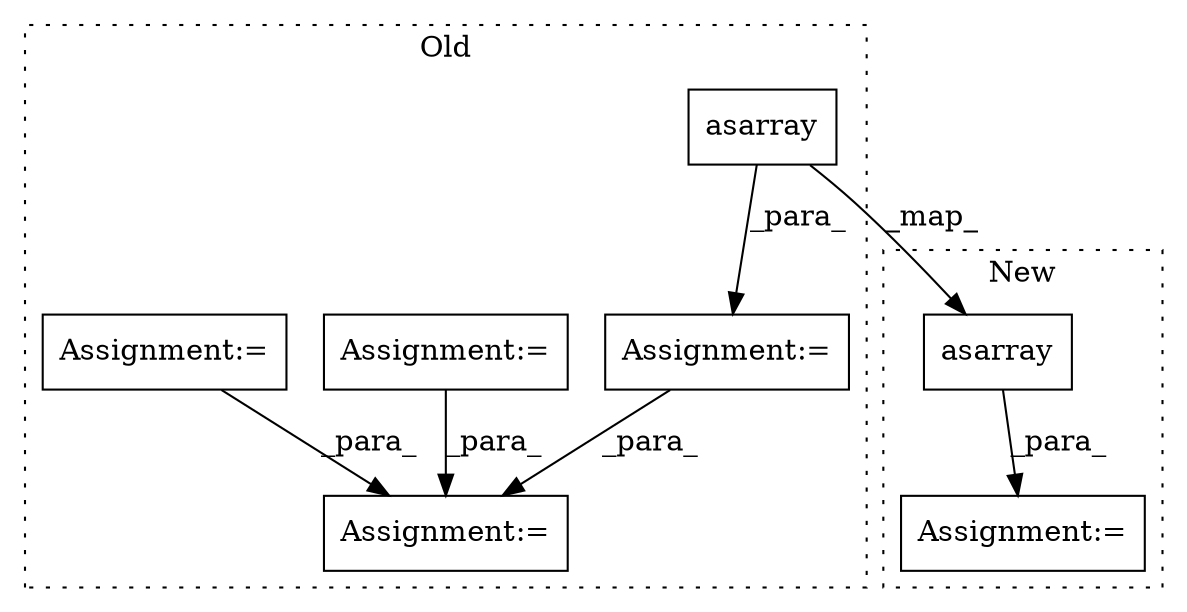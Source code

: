 digraph G {
subgraph cluster0 {
1 [label="asarray" a="32" s="8750,9078" l="8,1" shape="box"];
4 [label="Assignment:=" a="7" s="9125" l="1" shape="box"];
5 [label="Assignment:=" a="7" s="7027" l="1" shape="box"];
6 [label="Assignment:=" a="7" s="8414" l="1" shape="box"];
7 [label="Assignment:=" a="7" s="8743" l="1" shape="box"];
label = "Old";
style="dotted";
}
subgraph cluster1 {
2 [label="asarray" a="32" s="8476,8763" l="8,1" shape="box"];
3 [label="Assignment:=" a="7" s="6696" l="1" shape="box"];
label = "New";
style="dotted";
}
1 -> 2 [label="_map_"];
1 -> 7 [label="_para_"];
2 -> 3 [label="_para_"];
5 -> 4 [label="_para_"];
6 -> 4 [label="_para_"];
7 -> 4 [label="_para_"];
}